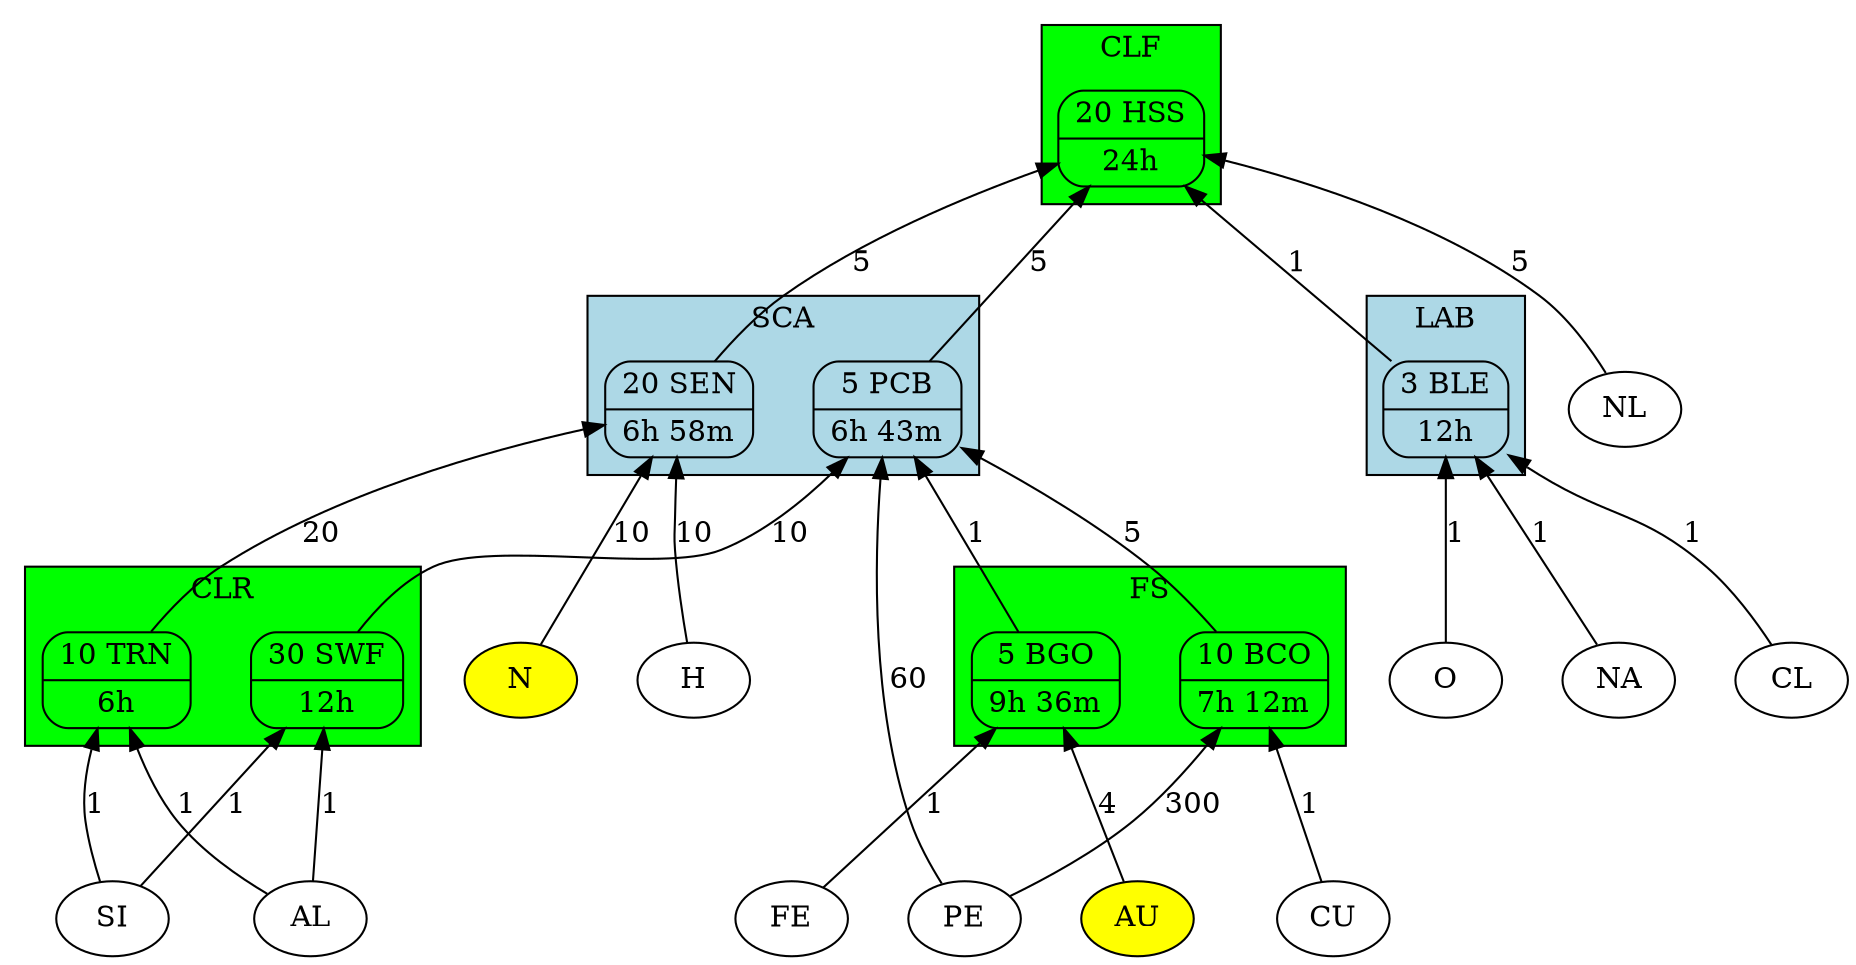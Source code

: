 strict digraph HSS {

    edge [dir="back"]

    nodesep = 0.4
    ranksep =0.8

    subgraph cluster_CLF {
        label = "CLF"
        style = filled fillcolor=green 
        HSS [shape=Mrecord, label="{20 HSS|24h}"]
    }

    subgraph cluster_SCA {
        label = "SCA"
        style = filled fillcolor=lightblue 
        SEN [shape=Mrecord, label="{20 SEN|6h 58m}"]
        PCB [shape=Mrecord, label="{5 PCB|6h 43m}"]
    }

    subgraph cluster_CLR {
        label = "CLR"
        style = filled fillcolor=green 
        TRN [shape=Mrecord, label="{10 TRN|6h}"]
        SWF [shape=Mrecord, label="{30 SWF|12h}"]   
    }

    subgraph cluster_LAB {
        label = LAB
        style = filled fillcolor=lightblue
        BLE [shape=Mrecord, label="{3 BLE|12h}"]
    }

    subgraph cluster_FS {
        label = FS
        style = filled fillcolor=green 
        BGO [shape=Mrecord, label="{5 BGO|9h 36m}"]
        BCO [shape=Mrecord, label="{10 BCO|7h 12m}"]
    }

    HSS -> NL [label=5]
    HSS -> BLE [label=1]
    HSS -> SEN [label=5]
    HSS -> PCB [label=5]

    PCB -> SWF [label=10]
    PCB -> BCO [label=5]
    PCB -> PE [label=60]
    PCB -> BGO [label=1]

    SEN -> TRN [label=20]
    SEN -> H [label=10]
    SEN -> N [label=10]

    BLE -> NA [label=1]
    BLE -> CL [label=1]
    BLE -> O [label=1]

    BGO -> AU [label=4]
    BGO -> FE [label=1]

    BCO -> CU [label=1]
    BCO -> PE [label=300]

    TRN -> AL [label=1]
    TRN -> SI [label=1]

    SWF -> AL [label=1]
    SWF -> SI [label=1]

    N   [style=filled, fillcolor=yellow]
    AU  [style=filled, fillcolor=yellow]

}